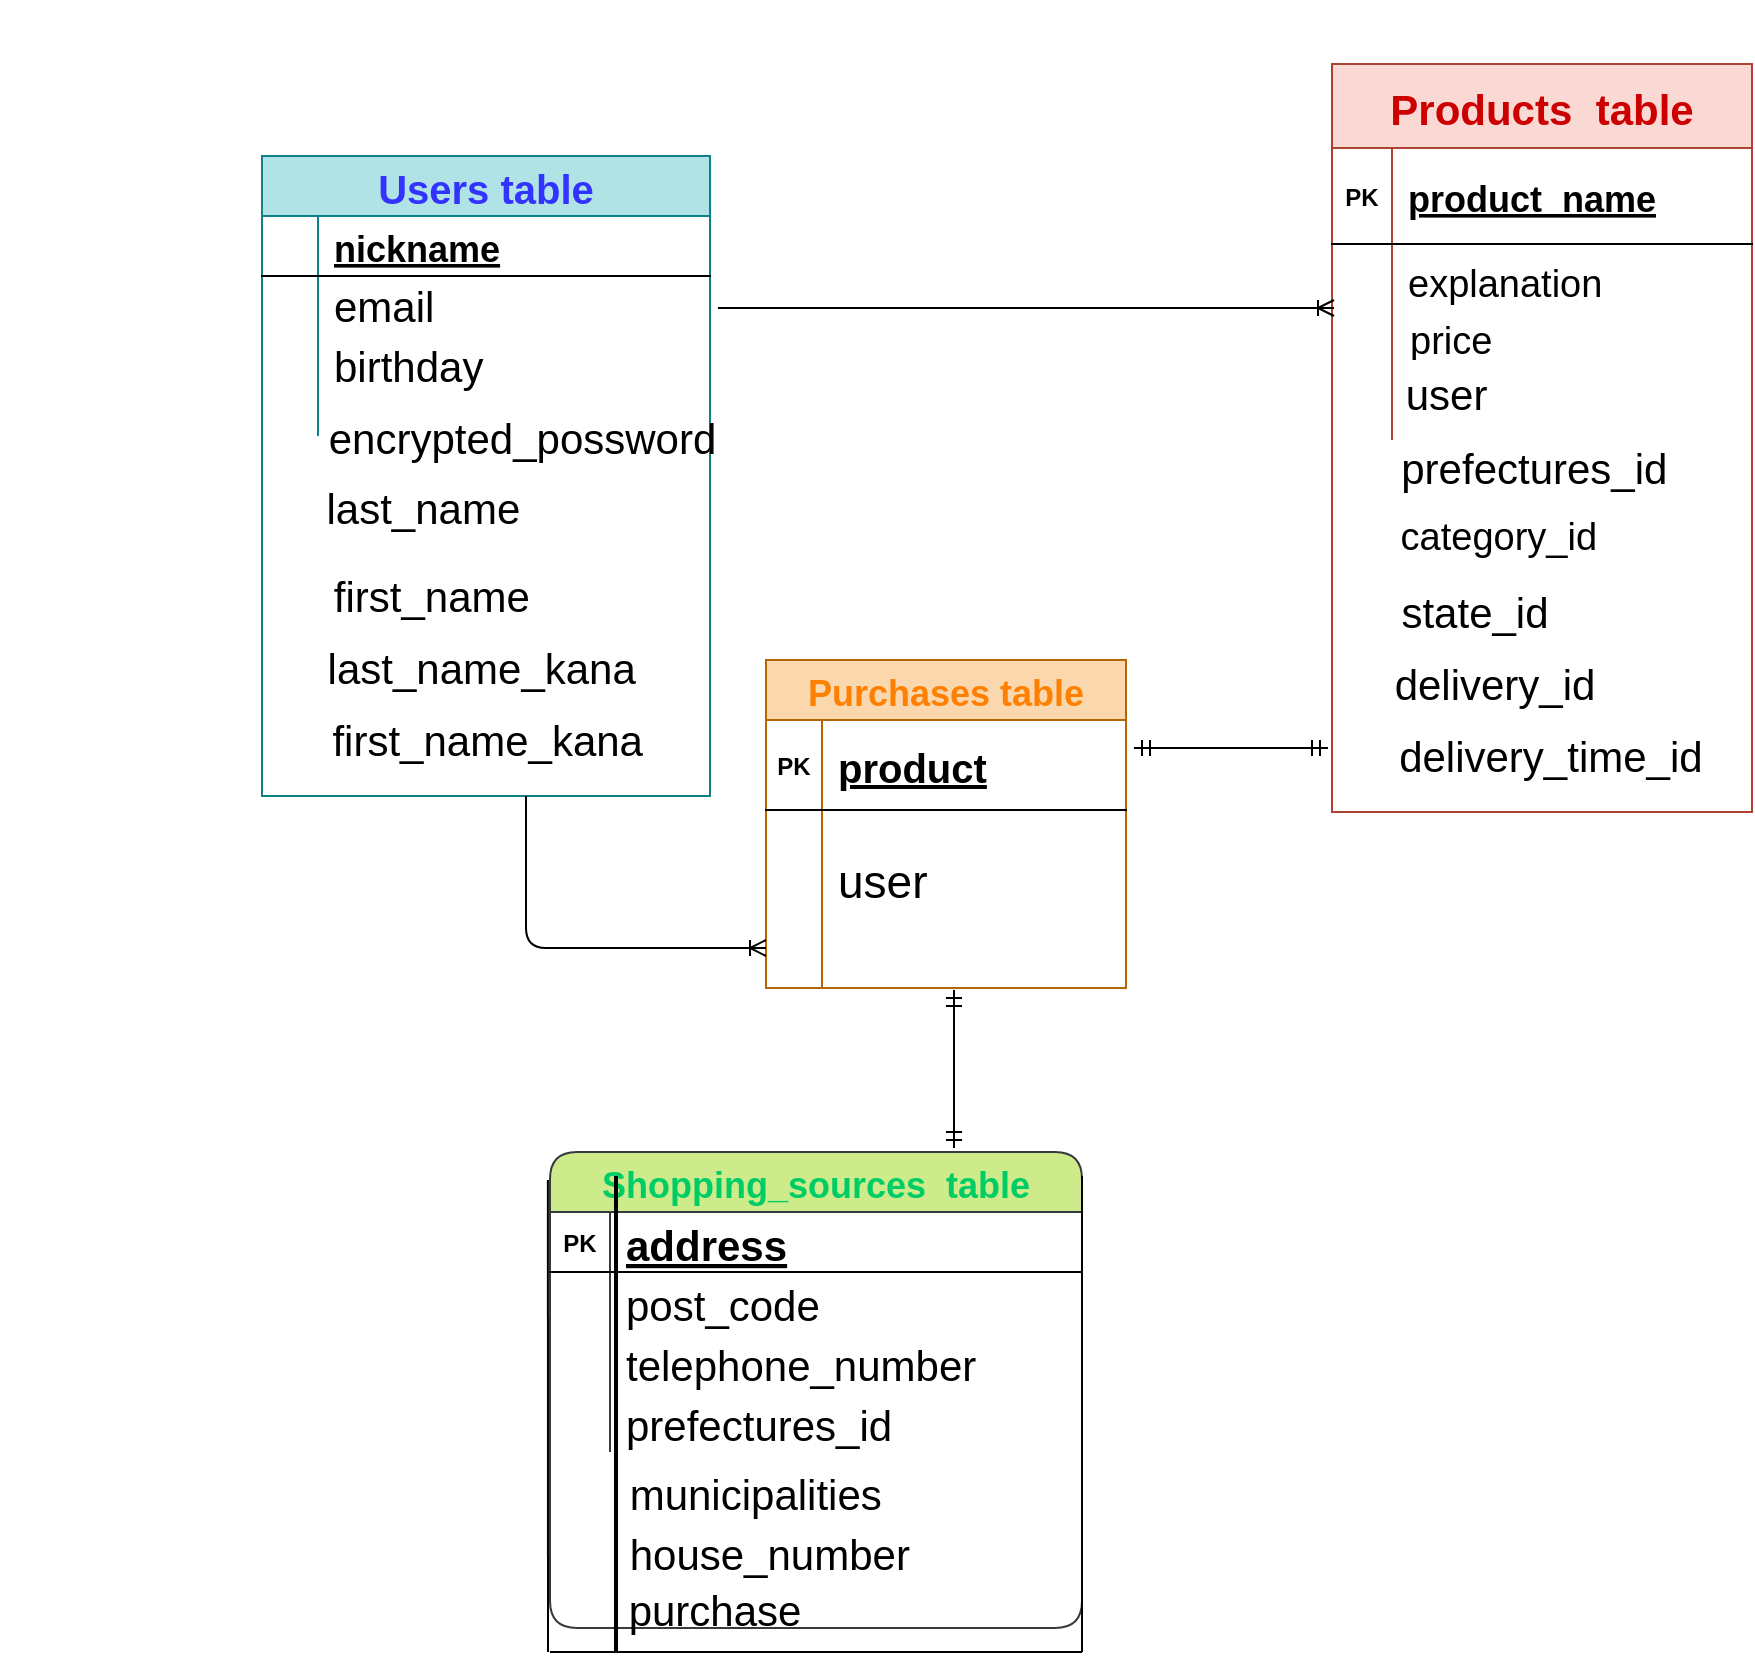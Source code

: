 <mxfile>
    <diagram id="GeV3kcfFk_-Dmx_l_IZx" name="ページ1">
        <mxGraphModel dx="1087" dy="852" grid="1" gridSize="4" guides="1" tooltips="1" connect="1" arrows="1" fold="1" page="1" pageScale="1" pageWidth="827" pageHeight="1169" math="0" shadow="0">
            <root>
                <mxCell id="0"/>
                <mxCell id="1" parent="0"/>
                <mxCell id="2" value="Users table" style="shape=table;startSize=30;container=1;collapsible=1;childLayout=tableLayout;fixedRows=1;rowLines=0;fontStyle=1;align=center;resizeLast=1;fillColor=#b0e3e6;strokeColor=#0e8088;fontColor=#3333FF;fontSize=20;" parent="1" vertex="1">
                    <mxGeometry x="24" y="176" width="224" height="320" as="geometry">
                        <mxRectangle x="56" y="182" width="70" height="30" as="alternateBounds"/>
                    </mxGeometry>
                </mxCell>
                <mxCell id="3" value="" style="shape=partialRectangle;collapsible=0;dropTarget=0;pointerEvents=0;fillColor=none;top=0;left=0;bottom=1;right=0;points=[[0,0.5],[1,0.5]];portConstraint=eastwest;" parent="2" vertex="1">
                    <mxGeometry y="30" width="224" height="30" as="geometry"/>
                </mxCell>
                <mxCell id="4" value="" style="shape=partialRectangle;connectable=0;fillColor=none;top=0;left=0;bottom=0;right=0;fontStyle=1;overflow=hidden;" parent="3" vertex="1">
                    <mxGeometry width="28" height="30" as="geometry"/>
                </mxCell>
                <mxCell id="5" value="nickname" style="shape=partialRectangle;connectable=0;fillColor=none;top=0;left=0;bottom=0;right=0;align=left;spacingLeft=6;fontStyle=5;overflow=hidden;fontSize=18;" parent="3" vertex="1">
                    <mxGeometry x="28" width="196" height="30" as="geometry"/>
                </mxCell>
                <mxCell id="9" value="" style="shape=partialRectangle;collapsible=0;dropTarget=0;pointerEvents=0;fillColor=none;top=0;left=0;bottom=0;right=0;points=[[0,0.5],[1,0.5]];portConstraint=eastwest;" parent="2" vertex="1">
                    <mxGeometry y="60" width="224" height="27" as="geometry"/>
                </mxCell>
                <mxCell id="10" value="" style="shape=partialRectangle;connectable=0;fillColor=none;top=0;left=0;bottom=0;right=0;editable=1;overflow=hidden;" parent="9" vertex="1">
                    <mxGeometry width="28" height="27" as="geometry"/>
                </mxCell>
                <mxCell id="11" value="email" style="shape=partialRectangle;connectable=0;fillColor=none;top=0;left=0;bottom=0;right=0;align=left;spacingLeft=6;overflow=hidden;fontSize=21;" parent="9" vertex="1">
                    <mxGeometry x="28" width="196" height="27" as="geometry"/>
                </mxCell>
                <mxCell id="6" value="" style="shape=partialRectangle;collapsible=0;dropTarget=0;pointerEvents=0;fillColor=none;top=0;left=0;bottom=0;right=0;points=[[0,0.5],[1,0.5]];portConstraint=eastwest;fontSize=17;" parent="2" vertex="1">
                    <mxGeometry y="87" width="224" height="33" as="geometry"/>
                </mxCell>
                <mxCell id="7" value="" style="shape=partialRectangle;connectable=0;fillColor=none;top=0;left=0;bottom=0;right=0;editable=1;overflow=hidden;" parent="6" vertex="1">
                    <mxGeometry width="28" height="33" as="geometry"/>
                </mxCell>
                <mxCell id="8" value="birthday" style="shape=partialRectangle;connectable=0;fillColor=none;top=0;left=0;bottom=0;right=0;align=left;spacingLeft=6;overflow=hidden;fontSize=21;" parent="6" vertex="1">
                    <mxGeometry x="28" width="196" height="33" as="geometry"/>
                </mxCell>
                <mxCell id="12" value="" style="shape=partialRectangle;collapsible=0;dropTarget=0;pointerEvents=0;fillColor=none;top=0;left=0;bottom=0;right=0;points=[[0,0.5],[1,0.5]];portConstraint=eastwest;" parent="2" vertex="1">
                    <mxGeometry y="120" width="224" height="20" as="geometry"/>
                </mxCell>
                <mxCell id="13" value="" style="shape=partialRectangle;connectable=0;fillColor=none;top=0;left=0;bottom=0;right=0;editable=1;overflow=hidden;" parent="12" vertex="1">
                    <mxGeometry width="28" height="20" as="geometry"/>
                </mxCell>
                <mxCell id="14" value="" style="shape=partialRectangle;connectable=0;fillColor=none;top=0;left=0;bottom=0;right=0;align=left;spacingLeft=6;overflow=hidden;" parent="12" vertex="1">
                    <mxGeometry x="28" width="196" height="20" as="geometry"/>
                </mxCell>
                <mxCell id="15" value="Products  table" style="shape=table;startSize=42;container=1;collapsible=1;childLayout=tableLayout;fixedRows=1;rowLines=0;fontStyle=1;align=center;resizeLast=1;fillColor=#fad9d5;strokeColor=#ae4132;fontColor=#CC0000;fontSize=21;" parent="1" vertex="1">
                    <mxGeometry x="559" y="130" width="210" height="374" as="geometry"/>
                </mxCell>
                <mxCell id="16" value="" style="shape=partialRectangle;collapsible=0;dropTarget=0;pointerEvents=0;fillColor=none;top=0;left=0;bottom=1;right=0;points=[[0,0.5],[1,0.5]];portConstraint=eastwest;" parent="15" vertex="1">
                    <mxGeometry y="42" width="210" height="48" as="geometry"/>
                </mxCell>
                <mxCell id="17" value="PK" style="shape=partialRectangle;connectable=0;fillColor=none;top=0;left=0;bottom=0;right=0;fontStyle=1;overflow=hidden;" parent="16" vertex="1">
                    <mxGeometry width="30" height="48" as="geometry"/>
                </mxCell>
                <mxCell id="18" value="product_name" style="shape=partialRectangle;connectable=0;fillColor=none;top=0;left=0;bottom=0;right=0;align=left;spacingLeft=6;fontStyle=5;overflow=hidden;fontSize=18;" parent="16" vertex="1">
                    <mxGeometry x="30" width="180" height="48" as="geometry"/>
                </mxCell>
                <mxCell id="19" value="" style="shape=partialRectangle;collapsible=0;dropTarget=0;pointerEvents=0;fillColor=none;top=0;left=0;bottom=0;right=0;points=[[0,0.5],[1,0.5]];portConstraint=eastwest;" parent="15" vertex="1">
                    <mxGeometry y="90" width="210" height="36" as="geometry"/>
                </mxCell>
                <mxCell id="20" value="" style="shape=partialRectangle;connectable=0;fillColor=none;top=0;left=0;bottom=0;right=0;editable=1;overflow=hidden;" parent="19" vertex="1">
                    <mxGeometry width="30" height="36" as="geometry"/>
                </mxCell>
                <mxCell id="21" value="explanation" style="shape=partialRectangle;connectable=0;fillColor=none;top=0;left=0;bottom=0;right=0;align=left;spacingLeft=6;overflow=hidden;fontSize=19;" parent="19" vertex="1">
                    <mxGeometry x="30" width="180" height="36" as="geometry"/>
                </mxCell>
                <mxCell id="22" value="" style="shape=partialRectangle;collapsible=0;dropTarget=0;pointerEvents=0;fillColor=none;top=0;left=0;bottom=0;right=0;points=[[0,0.5],[1,0.5]];portConstraint=eastwest;" parent="15" vertex="1">
                    <mxGeometry y="126" width="210" height="62" as="geometry"/>
                </mxCell>
                <mxCell id="23" value="" style="shape=partialRectangle;connectable=0;fillColor=none;top=0;left=0;bottom=0;right=0;editable=1;overflow=hidden;" parent="22" vertex="1">
                    <mxGeometry width="30" height="62" as="geometry"/>
                </mxCell>
                <mxCell id="24" value="" style="shape=partialRectangle;connectable=0;fillColor=none;top=0;left=0;bottom=0;right=0;align=left;spacingLeft=6;overflow=hidden;" parent="22" vertex="1">
                    <mxGeometry x="30" width="180" height="62" as="geometry"/>
                </mxCell>
                <mxCell id="36" value="price" style="text;strokeColor=none;fillColor=none;spacingLeft=4;spacingRight=4;overflow=hidden;rotatable=0;points=[[0,0.5],[1,0.5]];portConstraint=eastwest;fontSize=19;verticalAlign=bottom;" parent="1" vertex="1">
                    <mxGeometry x="592" y="252" width="154" height="28" as="geometry"/>
                </mxCell>
                <mxCell id="40" value="Purchases table" style="shape=table;startSize=30;container=1;collapsible=1;childLayout=tableLayout;fixedRows=1;rowLines=0;fontStyle=1;align=center;resizeLast=1;fillColor=#fad7ac;strokeColor=#b46504;fontColor=#FF8000;fontSize=18;" parent="1" vertex="1">
                    <mxGeometry x="276" y="428" width="180" height="164" as="geometry"/>
                </mxCell>
                <mxCell id="41" value="" style="shape=partialRectangle;collapsible=0;dropTarget=0;pointerEvents=0;fillColor=none;top=0;left=0;bottom=1;right=0;points=[[0,0.5],[1,0.5]];portConstraint=eastwest;" parent="40" vertex="1">
                    <mxGeometry y="30" width="180" height="45" as="geometry"/>
                </mxCell>
                <mxCell id="42" value="PK" style="shape=partialRectangle;connectable=0;fillColor=none;top=0;left=0;bottom=0;right=0;fontStyle=1;overflow=hidden;" parent="41" vertex="1">
                    <mxGeometry width="28" height="45" as="geometry"/>
                </mxCell>
                <mxCell id="43" value="product" style="shape=partialRectangle;connectable=0;fillColor=none;top=0;left=0;bottom=0;right=0;align=left;spacingLeft=6;fontStyle=5;overflow=hidden;fontSize=20;" parent="41" vertex="1">
                    <mxGeometry x="28" width="152" height="45" as="geometry"/>
                </mxCell>
                <mxCell id="47" value="" style="shape=partialRectangle;collapsible=0;dropTarget=0;pointerEvents=0;fillColor=none;top=0;left=0;bottom=0;right=0;points=[[0,0.5],[1,0.5]];portConstraint=eastwest;" parent="40" vertex="1">
                    <mxGeometry y="75" width="180" height="20" as="geometry"/>
                </mxCell>
                <mxCell id="48" value="" style="shape=partialRectangle;connectable=0;fillColor=none;top=0;left=0;bottom=0;right=0;editable=1;overflow=hidden;" parent="47" vertex="1">
                    <mxGeometry width="28" height="20" as="geometry"/>
                </mxCell>
                <mxCell id="49" value="" style="shape=partialRectangle;connectable=0;fillColor=none;top=0;left=0;bottom=0;right=0;align=left;spacingLeft=6;overflow=hidden;" parent="47" vertex="1">
                    <mxGeometry x="28" width="152" height="20" as="geometry"/>
                </mxCell>
                <mxCell id="44" value="" style="shape=partialRectangle;collapsible=0;dropTarget=0;pointerEvents=0;fillColor=none;top=0;left=0;bottom=0;right=0;points=[[0,0.5],[1,0.5]];portConstraint=eastwest;" parent="40" vertex="1">
                    <mxGeometry y="95" width="180" height="25" as="geometry"/>
                </mxCell>
                <mxCell id="45" value="" style="shape=partialRectangle;connectable=0;fillColor=none;top=0;left=0;bottom=0;right=0;editable=1;overflow=hidden;" parent="44" vertex="1">
                    <mxGeometry width="28" height="25" as="geometry"/>
                </mxCell>
                <mxCell id="46" value="user" style="shape=partialRectangle;connectable=0;fillColor=none;top=0;left=0;bottom=0;right=0;align=left;spacingLeft=6;overflow=hidden;fontSize=23;" parent="44" vertex="1">
                    <mxGeometry x="28" width="152" height="25" as="geometry"/>
                </mxCell>
                <mxCell id="50" value="" style="shape=partialRectangle;collapsible=0;dropTarget=0;pointerEvents=0;fillColor=none;top=0;left=0;bottom=0;right=0;points=[[0,0.5],[1,0.5]];portConstraint=eastwest;" parent="40" vertex="1">
                    <mxGeometry y="120" width="180" height="44" as="geometry"/>
                </mxCell>
                <mxCell id="51" value="" style="shape=partialRectangle;connectable=0;fillColor=none;top=0;left=0;bottom=0;right=0;editable=1;overflow=hidden;" parent="50" vertex="1">
                    <mxGeometry width="28" height="44" as="geometry"/>
                </mxCell>
                <mxCell id="52" value="" style="shape=partialRectangle;connectable=0;fillColor=none;top=0;left=0;bottom=0;right=0;align=left;spacingLeft=6;overflow=hidden;fontSize=18;" parent="50" vertex="1">
                    <mxGeometry x="28" width="152" height="44" as="geometry"/>
                </mxCell>
                <mxCell id="53" value="Shopping_sources  table" style="shape=table;startSize=30;container=1;collapsible=1;childLayout=tableLayout;fixedRows=1;rowLines=0;fontStyle=1;align=center;resizeLast=1;fillColor=#cdeb8b;strokeColor=#36393d;fontColor=#00CC66;rounded=1;fontSize=18;" parent="1" vertex="1">
                    <mxGeometry x="168" y="674" width="266" height="238" as="geometry"/>
                </mxCell>
                <mxCell id="54" value="" style="shape=partialRectangle;collapsible=0;dropTarget=0;pointerEvents=0;fillColor=none;top=0;left=0;bottom=1;right=0;points=[[0,0.5],[1,0.5]];portConstraint=eastwest;" parent="53" vertex="1">
                    <mxGeometry y="30" width="266" height="30" as="geometry"/>
                </mxCell>
                <mxCell id="55" value="PK" style="shape=partialRectangle;connectable=0;fillColor=none;top=0;left=0;bottom=0;right=0;fontStyle=1;overflow=hidden;" parent="54" vertex="1">
                    <mxGeometry width="30" height="30" as="geometry"/>
                </mxCell>
                <mxCell id="56" value="address" style="shape=partialRectangle;connectable=0;fillColor=none;top=0;left=0;bottom=0;right=0;align=left;spacingLeft=6;fontStyle=5;overflow=hidden;fontSize=21;" parent="54" vertex="1">
                    <mxGeometry x="30" width="236" height="30" as="geometry"/>
                </mxCell>
                <mxCell id="57" value="" style="shape=partialRectangle;collapsible=0;dropTarget=0;pointerEvents=0;fillColor=none;top=0;left=0;bottom=0;right=0;points=[[0,0.5],[1,0.5]];portConstraint=eastwest;" parent="53" vertex="1">
                    <mxGeometry y="60" width="266" height="30" as="geometry"/>
                </mxCell>
                <mxCell id="58" value="" style="shape=partialRectangle;connectable=0;fillColor=none;top=0;left=0;bottom=0;right=0;editable=1;overflow=hidden;" parent="57" vertex="1">
                    <mxGeometry width="30" height="30" as="geometry"/>
                </mxCell>
                <mxCell id="59" value="post_code" style="shape=partialRectangle;connectable=0;fillColor=none;top=0;left=0;bottom=0;right=0;align=left;spacingLeft=6;overflow=hidden;fontSize=21;" parent="57" vertex="1">
                    <mxGeometry x="30" width="236" height="30" as="geometry"/>
                </mxCell>
                <mxCell id="60" value="" style="shape=partialRectangle;collapsible=0;dropTarget=0;pointerEvents=0;fillColor=none;top=0;left=0;bottom=0;right=0;points=[[0,0.5],[1,0.5]];portConstraint=eastwest;" parent="53" vertex="1">
                    <mxGeometry y="90" width="266" height="30" as="geometry"/>
                </mxCell>
                <mxCell id="61" value="" style="shape=partialRectangle;connectable=0;fillColor=none;top=0;left=0;bottom=0;right=0;editable=1;overflow=hidden;" parent="60" vertex="1">
                    <mxGeometry width="30" height="30" as="geometry"/>
                </mxCell>
                <mxCell id="62" value="telephone_number" style="shape=partialRectangle;connectable=0;fillColor=none;top=0;left=0;bottom=0;right=0;align=left;spacingLeft=6;overflow=hidden;fontSize=21;" parent="60" vertex="1">
                    <mxGeometry x="30" width="236" height="30" as="geometry"/>
                </mxCell>
                <mxCell id="63" value="" style="shape=partialRectangle;collapsible=0;dropTarget=0;pointerEvents=0;fillColor=none;top=0;left=0;bottom=0;right=0;points=[[0,0.5],[1,0.5]];portConstraint=eastwest;" parent="53" vertex="1">
                    <mxGeometry y="120" width="266" height="30" as="geometry"/>
                </mxCell>
                <mxCell id="64" value="" style="shape=partialRectangle;connectable=0;fillColor=none;top=0;left=0;bottom=0;right=0;editable=1;overflow=hidden;" parent="63" vertex="1">
                    <mxGeometry width="30" height="30" as="geometry"/>
                </mxCell>
                <mxCell id="65" value="prefectures_id" style="shape=partialRectangle;connectable=0;fillColor=none;top=0;left=0;bottom=0;right=0;align=left;spacingLeft=6;overflow=hidden;fontSize=21;" parent="63" vertex="1">
                    <mxGeometry x="30" width="236" height="30" as="geometry"/>
                </mxCell>
                <mxCell id="67" value=" municipalities" style="text;strokeColor=none;fillColor=none;spacingLeft=4;spacingRight=4;overflow=hidden;rotatable=0;points=[[0,0.5],[1,0.5]];portConstraint=eastwest;fontSize=21;align=left;" parent="1" vertex="1">
                    <mxGeometry x="196" y="826" width="238" height="28" as="geometry"/>
                </mxCell>
                <mxCell id="68" value=" house_number&#10;" style="text;strokeColor=none;fillColor=none;spacingLeft=4;spacingRight=4;overflow=hidden;rotatable=0;points=[[0,0.5],[1,0.5]];portConstraint=eastwest;fontSize=21;align=left;" parent="1" vertex="1">
                    <mxGeometry x="196" y="856" width="238" height="30" as="geometry"/>
                </mxCell>
                <mxCell id="69" value="" style="edgeStyle=entityRelationEdgeStyle;fontSize=12;html=1;endArrow=ERoneToMany;" parent="1" edge="1">
                    <mxGeometry width="100" height="100" relative="1" as="geometry">
                        <mxPoint x="252" y="252" as="sourcePoint"/>
                        <mxPoint x="560" y="252" as="targetPoint"/>
                    </mxGeometry>
                </mxCell>
                <mxCell id="74" value="" style="line;strokeWidth=2;direction=south;html=1;rounded=1;fontColor=#00CC66;align=left;" parent="1" vertex="1">
                    <mxGeometry x="196" y="686" width="10" height="238" as="geometry"/>
                </mxCell>
                <mxCell id="79" value="ユーザー情報&lt;br&gt;" style="text;html=1;align=center;verticalAlign=middle;resizable=0;points=[];autosize=1;strokeColor=none;fontSize=14;fontColor=#FFFFFF;" parent="1" vertex="1">
                    <mxGeometry x="55" y="148" width="98" height="28" as="geometry"/>
                </mxCell>
                <mxCell id="81" value="商品情報" style="text;html=1;align=center;verticalAlign=middle;resizable=0;points=[];autosize=1;strokeColor=none;fontSize=14;fontColor=#FFFFFF;" parent="1" vertex="1">
                    <mxGeometry x="559" y="98" width="84" height="28" as="geometry"/>
                </mxCell>
                <mxCell id="82" value="購入記録" style="text;html=1;align=center;verticalAlign=middle;resizable=0;points=[];autosize=1;strokeColor=none;fontSize=14;fontColor=#FFFFFF;" parent="1" vertex="1">
                    <mxGeometry x="266" y="400" width="84" height="28" as="geometry"/>
                </mxCell>
                <mxCell id="83" value="発送先情報&lt;br&gt;" style="text;html=1;align=center;verticalAlign=middle;resizable=0;points=[];autosize=1;strokeColor=none;fontSize=14;fontColor=#FFFFFF;" parent="1" vertex="1">
                    <mxGeometry x="168" y="644" width="98" height="28" as="geometry"/>
                </mxCell>
                <mxCell id="93" value="" style="fontSize=12;html=1;endArrow=ERmandOne;startArrow=ERmandOne;" parent="1" edge="1">
                    <mxGeometry width="100" height="100" relative="1" as="geometry">
                        <mxPoint x="370" y="672" as="sourcePoint"/>
                        <mxPoint x="370" y="593" as="targetPoint"/>
                    </mxGeometry>
                </mxCell>
                <mxCell id="107" value="&lt;span style=&quot;font-size: 21px&quot;&gt;purchase&lt;/span&gt;" style="text;html=1;align=center;verticalAlign=top;resizable=0;points=[];autosize=1;strokeColor=none;" vertex="1" parent="1">
                    <mxGeometry x="200" y="884" width="100" height="24" as="geometry"/>
                </mxCell>
                <mxCell id="110" value="" style="endArrow=none;html=1;" edge="1" parent="1">
                    <mxGeometry width="50" height="50" relative="1" as="geometry">
                        <mxPoint x="434" y="924" as="sourcePoint"/>
                        <mxPoint x="434" y="686" as="targetPoint"/>
                    </mxGeometry>
                </mxCell>
                <mxCell id="111" value="" style="endArrow=none;html=1;entryX=-0.004;entryY=0.059;entryDx=0;entryDy=0;entryPerimeter=0;" edge="1" parent="1" target="53">
                    <mxGeometry width="50" height="50" relative="1" as="geometry">
                        <mxPoint x="167" y="924" as="sourcePoint"/>
                        <mxPoint x="182" y="672" as="targetPoint"/>
                    </mxGeometry>
                </mxCell>
                <mxCell id="112" value="" style="endArrow=none;html=1;" edge="1" parent="1">
                    <mxGeometry width="50" height="50" relative="1" as="geometry">
                        <mxPoint x="434" y="924" as="sourcePoint"/>
                        <mxPoint x="168" y="924" as="targetPoint"/>
                    </mxGeometry>
                </mxCell>
                <mxCell id="118" value="&lt;font style=&quot;font-size: 21px&quot;&gt;&amp;nbsp; &amp;nbsp; &amp;nbsp; &amp;nbsp; &amp;nbsp; &amp;nbsp; &amp;nbsp; &amp;nbsp; &amp;nbsp; &amp;nbsp; &amp;nbsp; &amp;nbsp; &amp;nbsp; &amp;nbsp;encrypted_possword&lt;/font&gt;" style="text;html=1;align=center;verticalAlign=middle;resizable=0;points=[];autosize=1;strokeColor=none;" vertex="1" parent="1">
                    <mxGeometry x="-107" y="305" width="364" height="24" as="geometry"/>
                </mxCell>
                <mxCell id="121" value="&lt;font style=&quot;font-size: 21px&quot;&gt;&amp;nbsp; &amp;nbsp;user&lt;/font&gt;" style="text;html=1;align=center;verticalAlign=top;resizable=0;points=[];autosize=1;strokeColor=none;" vertex="1" parent="1">
                    <mxGeometry x="571" y="276" width="72" height="24" as="geometry"/>
                </mxCell>
                <mxCell id="130" value="&lt;font style=&quot;font-size: 21px&quot;&gt;&amp;nbsp; &amp;nbsp; &amp;nbsp; &amp;nbsp; &amp;nbsp; &amp;nbsp; &amp;nbsp; &amp;nbsp; prefectures_id&lt;/font&gt;" style="text;html=1;align=center;verticalAlign=middle;resizable=0;points=[];autosize=1;strokeColor=none;fontSize=16;" vertex="1" parent="1">
                    <mxGeometry x="493" y="318" width="240" height="28" as="geometry"/>
                </mxCell>
                <mxCell id="133" value="&lt;font style=&quot;font-size: 21px&quot;&gt;&amp;nbsp; &amp;nbsp; &amp;nbsp; &amp;nbsp; &amp;nbsp; last_name&lt;/font&gt;" style="text;html=1;align=center;verticalAlign=middle;resizable=0;points=[];autosize=1;strokeColor=none;fontSize=14;" vertex="1" parent="1">
                    <mxGeometry x="-9" y="340" width="168" height="24" as="geometry"/>
                </mxCell>
                <mxCell id="137" value="&lt;font style=&quot;font-size: 21px;&quot;&gt;&amp;nbsp; &amp;nbsp; &amp;nbsp; &amp;nbsp;first_name&lt;/font&gt;" style="text;html=1;align=center;verticalAlign=middle;resizable=0;points=[];autosize=1;strokeColor=none;fontSize=21;" vertex="1" parent="1">
                    <mxGeometry x="12" y="380" width="152" height="32" as="geometry"/>
                </mxCell>
                <mxCell id="139" value="&lt;font style=&quot;font-size: 21px;&quot;&gt;&amp;nbsp; &amp;nbsp; &amp;nbsp; &amp;nbsp; &amp;nbsp; &amp;nbsp; &amp;nbsp; &amp;nbsp; &amp;nbsp; &amp;nbsp; last_name_kana&lt;/font&gt;" style="text;html=1;align=center;verticalAlign=middle;resizable=0;points=[];autosize=1;strokeColor=none;fontSize=21;" vertex="1" parent="1">
                    <mxGeometry x="-67" y="416" width="284" height="32" as="geometry"/>
                </mxCell>
                <mxCell id="140" value="&lt;font style=&quot;font-size: 21px;&quot;&gt;&amp;nbsp; &amp;nbsp; &amp;nbsp; &amp;nbsp; &amp;nbsp; &amp;nbsp; &amp;nbsp; &amp;nbsp; &amp;nbsp; &amp;nbsp; first_name_kana&lt;/font&gt;" style="text;html=1;align=center;verticalAlign=middle;resizable=0;points=[];autosize=1;strokeColor=none;fontSize=21;" vertex="1" parent="1">
                    <mxGeometry x="-66" y="452" width="288" height="32" as="geometry"/>
                </mxCell>
                <mxCell id="141" value="" style="edgeStyle=orthogonalEdgeStyle;fontSize=12;html=1;endArrow=ERoneToMany;" edge="1" parent="1">
                    <mxGeometry width="100" height="100" relative="1" as="geometry">
                        <mxPoint x="156" y="496" as="sourcePoint"/>
                        <mxPoint x="276" y="572" as="targetPoint"/>
                        <Array as="points">
                            <mxPoint x="156" y="572"/>
                        </Array>
                    </mxGeometry>
                </mxCell>
                <mxCell id="143" value="&lt;font style=&quot;font-size: 19px;&quot;&gt;&amp;nbsp; &amp;nbsp;category_id&lt;/font&gt;" style="text;html=1;align=center;verticalAlign=middle;resizable=0;points=[];autosize=1;strokeColor=none;fontSize=19;" vertex="1" parent="1">
                    <mxGeometry x="570" y="353" width="128" height="28" as="geometry"/>
                </mxCell>
                <mxCell id="144" value="&lt;font style=&quot;font-size: 21px;&quot;&gt;state_id&lt;/font&gt;" style="text;html=1;align=center;verticalAlign=middle;resizable=0;points=[];autosize=1;strokeColor=none;fontSize=21;" vertex="1" parent="1">
                    <mxGeometry x="586" y="388" width="88" height="32" as="geometry"/>
                </mxCell>
                <mxCell id="145" value="&lt;font style=&quot;font-size: 21px;&quot;&gt;delivery_id&lt;/font&gt;" style="text;html=1;align=center;verticalAlign=middle;resizable=0;points=[];autosize=1;strokeColor=none;fontSize=21;" vertex="1" parent="1">
                    <mxGeometry x="582" y="424" width="116" height="32" as="geometry"/>
                </mxCell>
                <mxCell id="147" value="&amp;nbsp; &amp;nbsp; &amp;nbsp; &amp;nbsp; &amp;nbsp; &amp;nbsp; &amp;nbsp;&lt;font style=&quot;font-size: 21px;&quot;&gt;delivery_time_id&lt;/font&gt;" style="text;html=1;align=center;verticalAlign=middle;resizable=0;points=[];autosize=1;strokeColor=none;fontSize=21;" vertex="1" parent="1">
                    <mxGeometry x="508" y="460" width="244" height="32" as="geometry"/>
                </mxCell>
                <mxCell id="148" value="" style="fontSize=12;html=1;endArrow=ERmandOne;startArrow=ERmandOne;" edge="1" parent="1">
                    <mxGeometry width="100" height="100" relative="1" as="geometry">
                        <mxPoint x="460" y="472" as="sourcePoint"/>
                        <mxPoint x="557" y="472" as="targetPoint"/>
                    </mxGeometry>
                </mxCell>
            </root>
        </mxGraphModel>
    </diagram>
</mxfile>